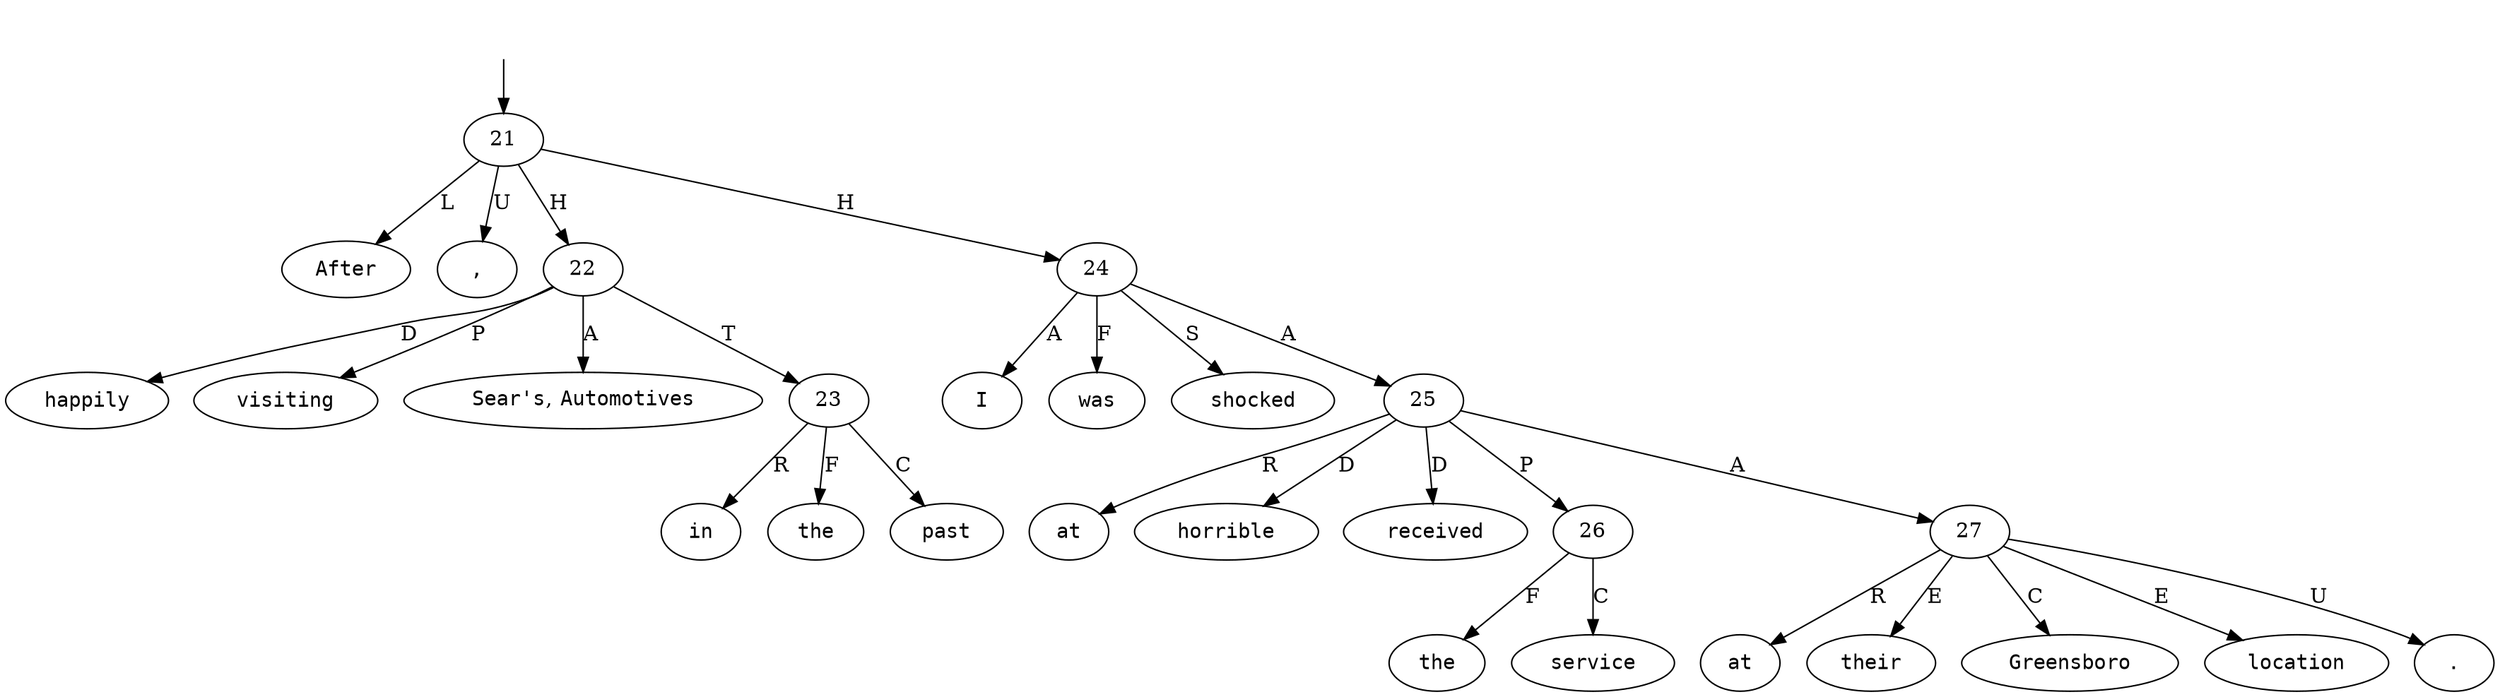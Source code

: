 digraph "319816-0002" {
  top [ style=invis ];
  top -> 21;
  0 [ shape=oval, label=<<table align="center" border="0" cellspacing="0"><tr><td colspan="2"><font face="Courier">After</font></td></tr></table>> ];
  1 [ shape=oval, label=<<table align="center" border="0" cellspacing="0"><tr><td colspan="2"><font face="Courier">happily</font></td></tr></table>> ];
  2 [ shape=oval, label=<<table align="center" border="0" cellspacing="0"><tr><td colspan="2"><font face="Courier">visiting</font></td></tr></table>> ];
  3 [ shape=oval, label=<<table align="center" border="0" cellspacing="0"><tr><td colspan="2"><font face="Courier">Sear&#x27;s</font>,&nbsp;<font face="Courier">Automotives</font></td></tr></table>> ];
  4 [ shape=oval, label=<<table align="center" border="0" cellspacing="0"><tr><td colspan="2"><font face="Courier">in</font></td></tr></table>> ];
  5 [ shape=oval, label=<<table align="center" border="0" cellspacing="0"><tr><td colspan="2"><font face="Courier">the</font></td></tr></table>> ];
  6 [ shape=oval, label=<<table align="center" border="0" cellspacing="0"><tr><td colspan="2"><font face="Courier">past</font></td></tr></table>> ];
  7 [ shape=oval, label=<<table align="center" border="0" cellspacing="0"><tr><td colspan="2"><font face="Courier">,</font></td></tr></table>> ];
  8 [ shape=oval, label=<<table align="center" border="0" cellspacing="0"><tr><td colspan="2"><font face="Courier">I</font></td></tr></table>> ];
  9 [ shape=oval, label=<<table align="center" border="0" cellspacing="0"><tr><td colspan="2"><font face="Courier">was</font></td></tr></table>> ];
  10 [ shape=oval, label=<<table align="center" border="0" cellspacing="0"><tr><td colspan="2"><font face="Courier">shocked</font></td></tr></table>> ];
  11 [ shape=oval, label=<<table align="center" border="0" cellspacing="0"><tr><td colspan="2"><font face="Courier">at</font></td></tr></table>> ];
  12 [ shape=oval, label=<<table align="center" border="0" cellspacing="0"><tr><td colspan="2"><font face="Courier">the</font></td></tr></table>> ];
  13 [ shape=oval, label=<<table align="center" border="0" cellspacing="0"><tr><td colspan="2"><font face="Courier">horrible</font></td></tr></table>> ];
  14 [ shape=oval, label=<<table align="center" border="0" cellspacing="0"><tr><td colspan="2"><font face="Courier">service</font></td></tr></table>> ];
  15 [ shape=oval, label=<<table align="center" border="0" cellspacing="0"><tr><td colspan="2"><font face="Courier">received</font></td></tr></table>> ];
  16 [ shape=oval, label=<<table align="center" border="0" cellspacing="0"><tr><td colspan="2"><font face="Courier">at</font></td></tr></table>> ];
  17 [ shape=oval, label=<<table align="center" border="0" cellspacing="0"><tr><td colspan="2"><font face="Courier">their</font></td></tr></table>> ];
  18 [ shape=oval, label=<<table align="center" border="0" cellspacing="0"><tr><td colspan="2"><font face="Courier">Greensboro</font></td></tr></table>> ];
  19 [ shape=oval, label=<<table align="center" border="0" cellspacing="0"><tr><td colspan="2"><font face="Courier">location</font></td></tr></table>> ];
  20 [ shape=oval, label=<<table align="center" border="0" cellspacing="0"><tr><td colspan="2"><font face="Courier">.</font></td></tr></table>> ];
  21 -> 0 [ label="L" ];
  21 -> 22 [ label="H" ];
  21 -> 7 [ label="U" ];
  21 -> 24 [ label="H" ];
  22 -> 1 [ label="D" ];
  22 -> 23 [ label="T" ];
  22 -> 2 [ label="P" ];
  22 -> 3 [ label="A" ];
  23 -> 5 [ label="F" ];
  23 -> 6 [ label="C" ];
  23 -> 4 [ label="R" ];
  24 -> 25 [ label="A" ];
  24 -> 9 [ label="F" ];
  24 -> 8 [ label="A" ];
  24 -> 10 [ label="S" ];
  25 -> 11 [ label="R" ];
  25 -> 26 [ label="P" ];
  25 -> 13 [ label="D" ];
  25 -> 27 [ label="A" ];
  25 -> 15 [ label="D" ];
  26 -> 12 [ label="F" ];
  26 -> 14 [ label="C" ];
  27 -> 20 [ label="U" ];
  27 -> 17 [ label="E" ];
  27 -> 16 [ label="R" ];
  27 -> 18 [ label="C" ];
  27 -> 19 [ label="E" ];
}

